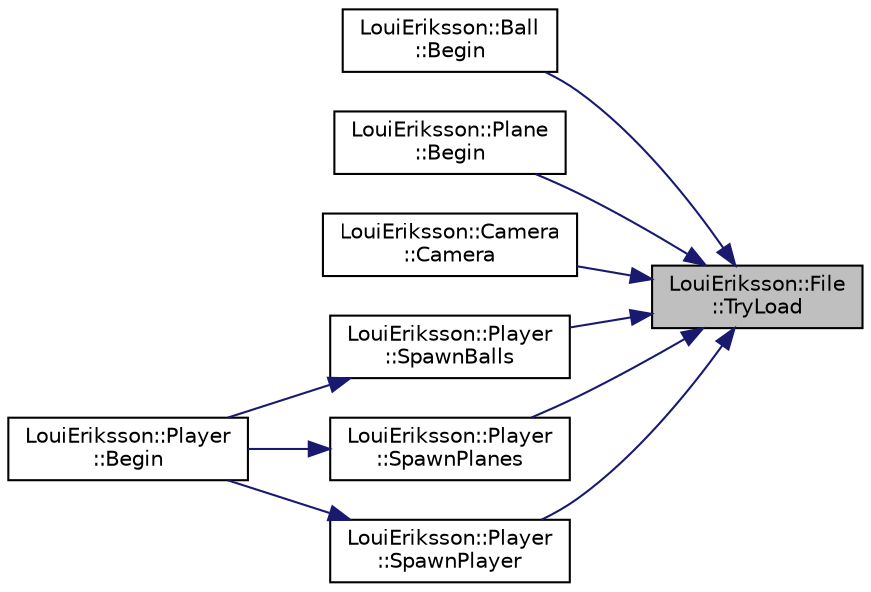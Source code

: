 digraph "LouiEriksson::File::TryLoad"
{
 // LATEX_PDF_SIZE
  edge [fontname="Helvetica",fontsize="10",labelfontname="Helvetica",labelfontsize="10"];
  node [fontname="Helvetica",fontsize="10",shape=record];
  rankdir="RL";
  Node1 [label="LouiEriksson::File\l::TryLoad",height=0.2,width=0.4,color="black", fillcolor="grey75", style="filled", fontcolor="black",tooltip=" "];
  Node1 -> Node2 [dir="back",color="midnightblue",fontsize="10",style="solid"];
  Node2 [label="LouiEriksson::Ball\l::Begin",height=0.2,width=0.4,color="black", fillcolor="white", style="filled",URL="$class_loui_eriksson_1_1_ball.html#af2d97dc0ee10bbbe699de756a29ddbd0",tooltip="Called at the beginning of the first frame."];
  Node1 -> Node3 [dir="back",color="midnightblue",fontsize="10",style="solid"];
  Node3 [label="LouiEriksson::Plane\l::Begin",height=0.2,width=0.4,color="black", fillcolor="white", style="filled",URL="$class_loui_eriksson_1_1_plane.html#aaf2ccbbc234e6a74a6fe47fc47f48eda",tooltip="Called at the beginning of every frame."];
  Node1 -> Node4 [dir="back",color="midnightblue",fontsize="10",style="solid"];
  Node4 [label="LouiEriksson::Camera\l::Camera",height=0.2,width=0.4,color="black", fillcolor="white", style="filled",URL="$class_loui_eriksson_1_1_camera.html#a08d31b3cf2fcd1434601b390bf739cf4",tooltip=" "];
  Node1 -> Node5 [dir="back",color="midnightblue",fontsize="10",style="solid"];
  Node5 [label="LouiEriksson::Player\l::SpawnBalls",height=0.2,width=0.4,color="black", fillcolor="white", style="filled",URL="$class_loui_eriksson_1_1_player.html#a909ae30df9ae4cdd16d8688b5e67be94",tooltip=" "];
  Node5 -> Node6 [dir="back",color="midnightblue",fontsize="10",style="solid"];
  Node6 [label="LouiEriksson::Player\l::Begin",height=0.2,width=0.4,color="black", fillcolor="white", style="filled",URL="$class_loui_eriksson_1_1_player.html#a0945c4a13eb0a62114ec460601a932d7",tooltip="Called at the beginning of the first frame."];
  Node1 -> Node7 [dir="back",color="midnightblue",fontsize="10",style="solid"];
  Node7 [label="LouiEriksson::Player\l::SpawnPlanes",height=0.2,width=0.4,color="black", fillcolor="white", style="filled",URL="$class_loui_eriksson_1_1_player.html#a0c27cf6e706f2c11a9694519fc1bb578",tooltip=" "];
  Node7 -> Node6 [dir="back",color="midnightblue",fontsize="10",style="solid"];
  Node1 -> Node8 [dir="back",color="midnightblue",fontsize="10",style="solid"];
  Node8 [label="LouiEriksson::Player\l::SpawnPlayer",height=0.2,width=0.4,color="black", fillcolor="white", style="filled",URL="$class_loui_eriksson_1_1_player.html#a1e2104907e304c157e17ecfe4b3177c5",tooltip=" "];
  Node8 -> Node6 [dir="back",color="midnightblue",fontsize="10",style="solid"];
}

